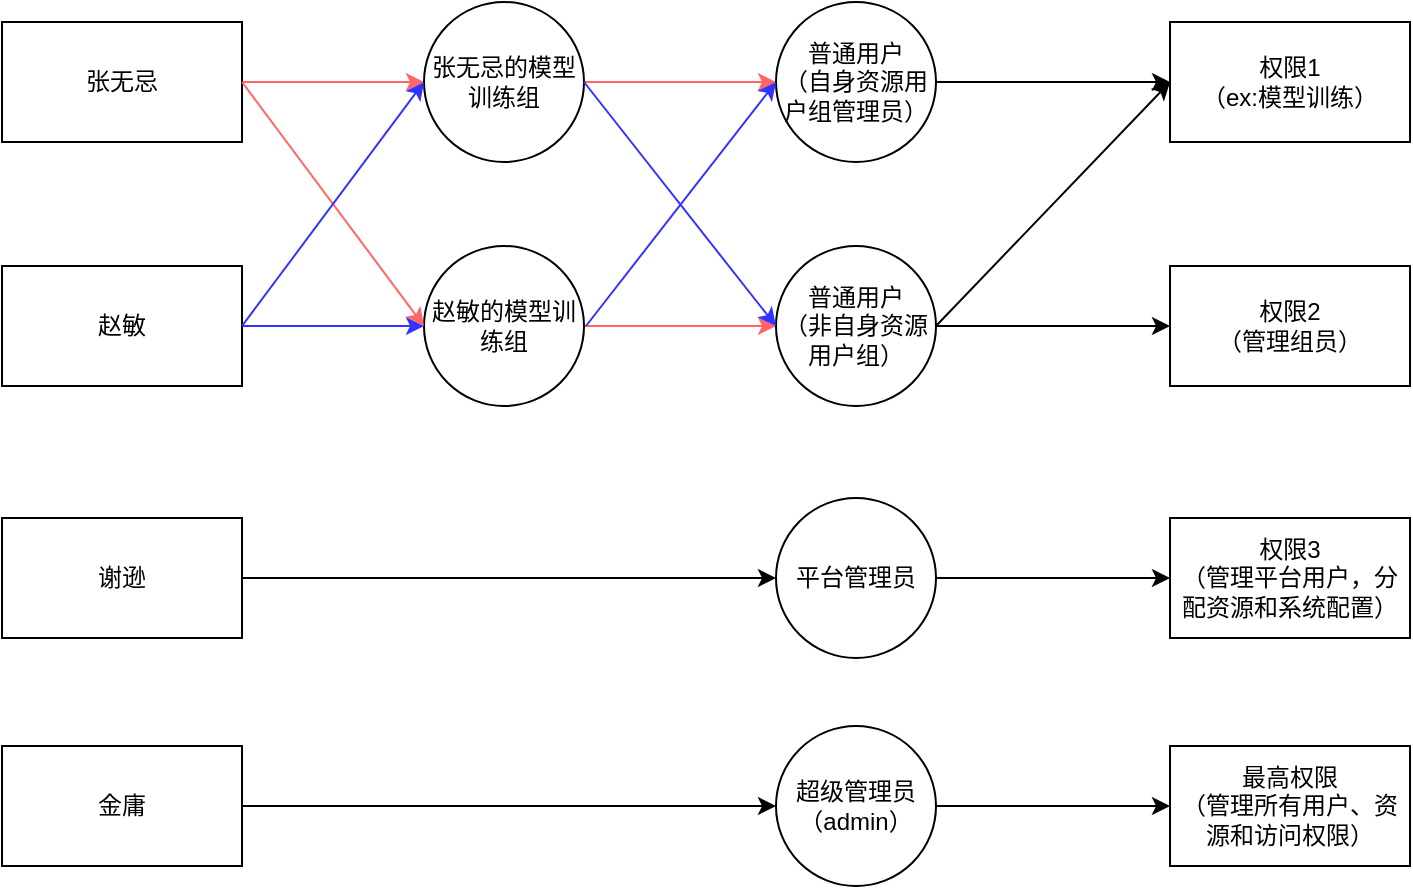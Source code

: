 <mxfile version="20.3.6" type="github">
  <diagram id="XWlQeay_2aBtH9ex64kx" name="Page-1">
    <mxGraphModel dx="705" dy="354" grid="0" gridSize="10" guides="1" tooltips="1" connect="1" arrows="1" fold="1" page="1" pageScale="1" pageWidth="827" pageHeight="1169" math="0" shadow="0">
      <root>
        <mxCell id="0" />
        <mxCell id="1" parent="0" />
        <mxCell id="jPVGhE0tIHSrpaLAawch-16" style="edgeStyle=orthogonalEdgeStyle;rounded=0;orthogonalLoop=1;jettySize=auto;html=1;exitX=1;exitY=0.5;exitDx=0;exitDy=0;strokeColor=#FF6666;" parent="1" source="jPVGhE0tIHSrpaLAawch-1" target="jPVGhE0tIHSrpaLAawch-9" edge="1">
          <mxGeometry relative="1" as="geometry" />
        </mxCell>
        <mxCell id="jPVGhE0tIHSrpaLAawch-1" value="张无忌" style="rounded=0;whiteSpace=wrap;html=1;" parent="1" vertex="1">
          <mxGeometry x="60" y="140" width="120" height="60" as="geometry" />
        </mxCell>
        <mxCell id="jPVGhE0tIHSrpaLAawch-34" value="" style="edgeStyle=orthogonalEdgeStyle;rounded=0;orthogonalLoop=1;jettySize=auto;html=1;fontSize=10;strokeColor=#FF6666;" parent="1" source="jPVGhE0tIHSrpaLAawch-9" target="jPVGhE0tIHSrpaLAawch-17" edge="1">
          <mxGeometry relative="1" as="geometry" />
        </mxCell>
        <mxCell id="jPVGhE0tIHSrpaLAawch-9" value="张无忌的模型训练组" style="ellipse;whiteSpace=wrap;html=1;aspect=fixed;" parent="1" vertex="1">
          <mxGeometry x="271" y="130" width="80" height="80" as="geometry" />
        </mxCell>
        <mxCell id="jPVGhE0tIHSrpaLAawch-30" value="" style="edgeStyle=orthogonalEdgeStyle;rounded=0;orthogonalLoop=1;jettySize=auto;html=1;fontSize=10;strokeColor=#FF6666;" parent="1" source="jPVGhE0tIHSrpaLAawch-10" target="jPVGhE0tIHSrpaLAawch-12" edge="1">
          <mxGeometry relative="1" as="geometry" />
        </mxCell>
        <mxCell id="jPVGhE0tIHSrpaLAawch-10" value="赵敏的模型训练组" style="ellipse;whiteSpace=wrap;html=1;aspect=fixed;" parent="1" vertex="1">
          <mxGeometry x="271" y="252" width="80" height="80" as="geometry" />
        </mxCell>
        <mxCell id="jPVGhE0tIHSrpaLAawch-36" value="" style="edgeStyle=orthogonalEdgeStyle;rounded=0;orthogonalLoop=1;jettySize=auto;html=1;fontSize=10;" parent="1" source="jPVGhE0tIHSrpaLAawch-12" target="jPVGhE0tIHSrpaLAawch-14" edge="1">
          <mxGeometry relative="1" as="geometry" />
        </mxCell>
        <mxCell id="jPVGhE0tIHSrpaLAawch-12" value="普通用户&lt;br&gt;（非自身资源用户组）" style="ellipse;whiteSpace=wrap;html=1;aspect=fixed;" parent="1" vertex="1">
          <mxGeometry x="447" y="252" width="80" height="80" as="geometry" />
        </mxCell>
        <mxCell id="jPVGhE0tIHSrpaLAawch-19" value="" style="edgeStyle=orthogonalEdgeStyle;rounded=0;orthogonalLoop=1;jettySize=auto;html=1;strokeColor=#3333FF;" parent="1" source="jPVGhE0tIHSrpaLAawch-13" target="jPVGhE0tIHSrpaLAawch-10" edge="1">
          <mxGeometry relative="1" as="geometry" />
        </mxCell>
        <mxCell id="jPVGhE0tIHSrpaLAawch-13" value="赵敏" style="rounded=0;whiteSpace=wrap;html=1;" parent="1" vertex="1">
          <mxGeometry x="60" y="262" width="120" height="60" as="geometry" />
        </mxCell>
        <mxCell id="jPVGhE0tIHSrpaLAawch-14" value="权限2&lt;br&gt;（管理组员）" style="rounded=0;whiteSpace=wrap;html=1;" parent="1" vertex="1">
          <mxGeometry x="644" y="262" width="120" height="60" as="geometry" />
        </mxCell>
        <mxCell id="jPVGhE0tIHSrpaLAawch-15" value="权限1&lt;br&gt;（ex:模型训练）" style="rounded=0;whiteSpace=wrap;html=1;" parent="1" vertex="1">
          <mxGeometry x="644" y="140" width="120" height="60" as="geometry" />
        </mxCell>
        <mxCell id="jPVGhE0tIHSrpaLAawch-18" value="" style="edgeStyle=orthogonalEdgeStyle;rounded=0;orthogonalLoop=1;jettySize=auto;html=1;" parent="1" source="jPVGhE0tIHSrpaLAawch-17" target="jPVGhE0tIHSrpaLAawch-15" edge="1">
          <mxGeometry relative="1" as="geometry" />
        </mxCell>
        <mxCell id="jPVGhE0tIHSrpaLAawch-17" value="普通用户&lt;br&gt;（自身资源用户组管理员）" style="ellipse;whiteSpace=wrap;html=1;aspect=fixed;" parent="1" vertex="1">
          <mxGeometry x="447" y="130" width="80" height="80" as="geometry" />
        </mxCell>
        <mxCell id="jPVGhE0tIHSrpaLAawch-41" value="" style="edgeStyle=orthogonalEdgeStyle;rounded=0;orthogonalLoop=1;jettySize=auto;html=1;fontSize=10;" parent="1" source="jPVGhE0tIHSrpaLAawch-21" target="jPVGhE0tIHSrpaLAawch-24" edge="1">
          <mxGeometry relative="1" as="geometry" />
        </mxCell>
        <mxCell id="jPVGhE0tIHSrpaLAawch-21" value="平台管理员" style="ellipse;whiteSpace=wrap;html=1;aspect=fixed;" parent="1" vertex="1">
          <mxGeometry x="447" y="378" width="80" height="80" as="geometry" />
        </mxCell>
        <mxCell id="jPVGhE0tIHSrpaLAawch-22" value="" style="edgeStyle=orthogonalEdgeStyle;rounded=0;orthogonalLoop=1;jettySize=auto;html=1;entryX=0;entryY=0.5;entryDx=0;entryDy=0;" parent="1" source="jPVGhE0tIHSrpaLAawch-23" target="jPVGhE0tIHSrpaLAawch-21" edge="1">
          <mxGeometry relative="1" as="geometry">
            <mxPoint x="271" y="418" as="targetPoint" />
          </mxGeometry>
        </mxCell>
        <mxCell id="jPVGhE0tIHSrpaLAawch-23" value="谢逊" style="rounded=0;whiteSpace=wrap;html=1;" parent="1" vertex="1">
          <mxGeometry x="60" y="388" width="120" height="60" as="geometry" />
        </mxCell>
        <mxCell id="jPVGhE0tIHSrpaLAawch-24" value="权限3&lt;br&gt;（管理平台用户，分配资源和系统配置）" style="rounded=0;whiteSpace=wrap;html=1;" parent="1" vertex="1">
          <mxGeometry x="644" y="388" width="120" height="60" as="geometry" />
        </mxCell>
        <mxCell id="jPVGhE0tIHSrpaLAawch-40" value="" style="edgeStyle=orthogonalEdgeStyle;rounded=0;orthogonalLoop=1;jettySize=auto;html=1;fontSize=10;" parent="1" source="jPVGhE0tIHSrpaLAawch-26" target="jPVGhE0tIHSrpaLAawch-29" edge="1">
          <mxGeometry relative="1" as="geometry" />
        </mxCell>
        <mxCell id="jPVGhE0tIHSrpaLAawch-26" value="超级管理员（admin）" style="ellipse;whiteSpace=wrap;html=1;aspect=fixed;" parent="1" vertex="1">
          <mxGeometry x="447" y="492" width="80" height="80" as="geometry" />
        </mxCell>
        <mxCell id="jPVGhE0tIHSrpaLAawch-27" value="" style="edgeStyle=orthogonalEdgeStyle;rounded=0;orthogonalLoop=1;jettySize=auto;html=1;entryX=0;entryY=0.5;entryDx=0;entryDy=0;" parent="1" source="jPVGhE0tIHSrpaLAawch-28" target="jPVGhE0tIHSrpaLAawch-26" edge="1">
          <mxGeometry relative="1" as="geometry">
            <mxPoint x="271" y="532" as="targetPoint" />
          </mxGeometry>
        </mxCell>
        <mxCell id="jPVGhE0tIHSrpaLAawch-28" value="金庸" style="rounded=0;whiteSpace=wrap;html=1;" parent="1" vertex="1">
          <mxGeometry x="60" y="502" width="120" height="60" as="geometry" />
        </mxCell>
        <mxCell id="jPVGhE0tIHSrpaLAawch-29" value="最高权限&lt;br&gt;（管理所有用户、资源和访问权限）" style="rounded=0;whiteSpace=wrap;html=1;" parent="1" vertex="1">
          <mxGeometry x="644" y="502" width="120" height="60" as="geometry" />
        </mxCell>
        <mxCell id="jPVGhE0tIHSrpaLAawch-33" value="" style="endArrow=classic;html=1;rounded=0;fontSize=10;entryX=0;entryY=0.5;entryDx=0;entryDy=0;strokeColor=#3333FF;" parent="1" target="jPVGhE0tIHSrpaLAawch-17" edge="1">
          <mxGeometry width="50" height="50" relative="1" as="geometry">
            <mxPoint x="352" y="292" as="sourcePoint" />
            <mxPoint x="412" y="233" as="targetPoint" />
          </mxGeometry>
        </mxCell>
        <mxCell id="jPVGhE0tIHSrpaLAawch-35" value="" style="endArrow=classic;html=1;rounded=0;fontSize=10;exitX=1;exitY=0.5;exitDx=0;exitDy=0;entryX=0;entryY=0.5;entryDx=0;entryDy=0;strokeColor=#3333FF;" parent="1" source="jPVGhE0tIHSrpaLAawch-9" target="jPVGhE0tIHSrpaLAawch-12" edge="1">
          <mxGeometry width="50" height="50" relative="1" as="geometry">
            <mxPoint x="388" y="242" as="sourcePoint" />
            <mxPoint x="438" y="192" as="targetPoint" />
          </mxGeometry>
        </mxCell>
        <mxCell id="jPVGhE0tIHSrpaLAawch-39" value="" style="endArrow=classic;html=1;rounded=0;fontSize=10;entryX=0;entryY=0.5;entryDx=0;entryDy=0;exitX=1;exitY=0.5;exitDx=0;exitDy=0;" parent="1" source="jPVGhE0tIHSrpaLAawch-12" target="jPVGhE0tIHSrpaLAawch-15" edge="1">
          <mxGeometry width="50" height="50" relative="1" as="geometry">
            <mxPoint x="549" y="274" as="sourcePoint" />
            <mxPoint x="644" y="152" as="targetPoint" />
          </mxGeometry>
        </mxCell>
        <mxCell id="jPVGhE0tIHSrpaLAawch-44" value="" style="endArrow=classic;html=1;rounded=0;fontSize=10;exitX=1;exitY=0.5;exitDx=0;exitDy=0;entryX=0;entryY=0.5;entryDx=0;entryDy=0;strokeColor=#FF6666;" parent="1" source="jPVGhE0tIHSrpaLAawch-1" target="jPVGhE0tIHSrpaLAawch-10" edge="1">
          <mxGeometry width="50" height="50" relative="1" as="geometry">
            <mxPoint x="361" y="180" as="sourcePoint" />
            <mxPoint x="457" y="302" as="targetPoint" />
          </mxGeometry>
        </mxCell>
        <mxCell id="jPVGhE0tIHSrpaLAawch-46" value="" style="endArrow=classic;html=1;rounded=0;fontSize=10;exitX=1;exitY=0.5;exitDx=0;exitDy=0;entryX=0;entryY=0.5;entryDx=0;entryDy=0;strokeColor=#3333FF;" parent="1" source="jPVGhE0tIHSrpaLAawch-13" target="jPVGhE0tIHSrpaLAawch-9" edge="1">
          <mxGeometry width="50" height="50" relative="1" as="geometry">
            <mxPoint x="190" y="180" as="sourcePoint" />
            <mxPoint x="281" y="302" as="targetPoint" />
          </mxGeometry>
        </mxCell>
      </root>
    </mxGraphModel>
  </diagram>
</mxfile>
